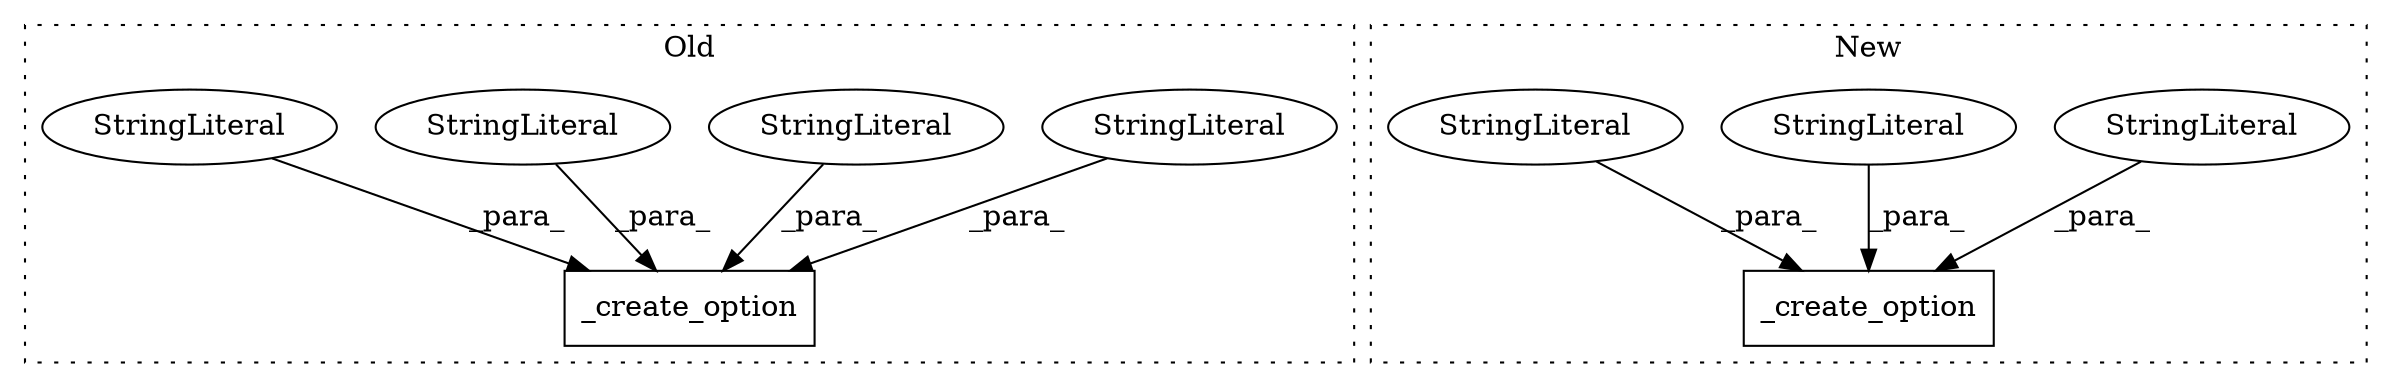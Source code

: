 digraph G {
subgraph cluster0 {
1 [label="_create_option" a="32" s="9270,9487" l="15,1" shape="box"];
4 [label="StringLiteral" a="45" s="9475" l="12" shape="ellipse"];
5 [label="StringLiteral" a="45" s="9285" l="28" shape="ellipse"];
8 [label="StringLiteral" a="45" s="9448" l="26" shape="ellipse"];
9 [label="StringLiteral" a="45" s="9314" l="133" shape="ellipse"];
label = "Old";
style="dotted";
}
subgraph cluster1 {
2 [label="_create_option" a="32" s="9915,10175" l="15,1" shape="box"];
3 [label="StringLiteral" a="45" s="9930" l="19" shape="ellipse"];
6 [label="StringLiteral" a="45" s="10092" l="33" shape="ellipse"];
7 [label="StringLiteral" a="45" s="9950" l="141" shape="ellipse"];
label = "New";
style="dotted";
}
3 -> 2 [label="_para_"];
4 -> 1 [label="_para_"];
5 -> 1 [label="_para_"];
6 -> 2 [label="_para_"];
7 -> 2 [label="_para_"];
8 -> 1 [label="_para_"];
9 -> 1 [label="_para_"];
}